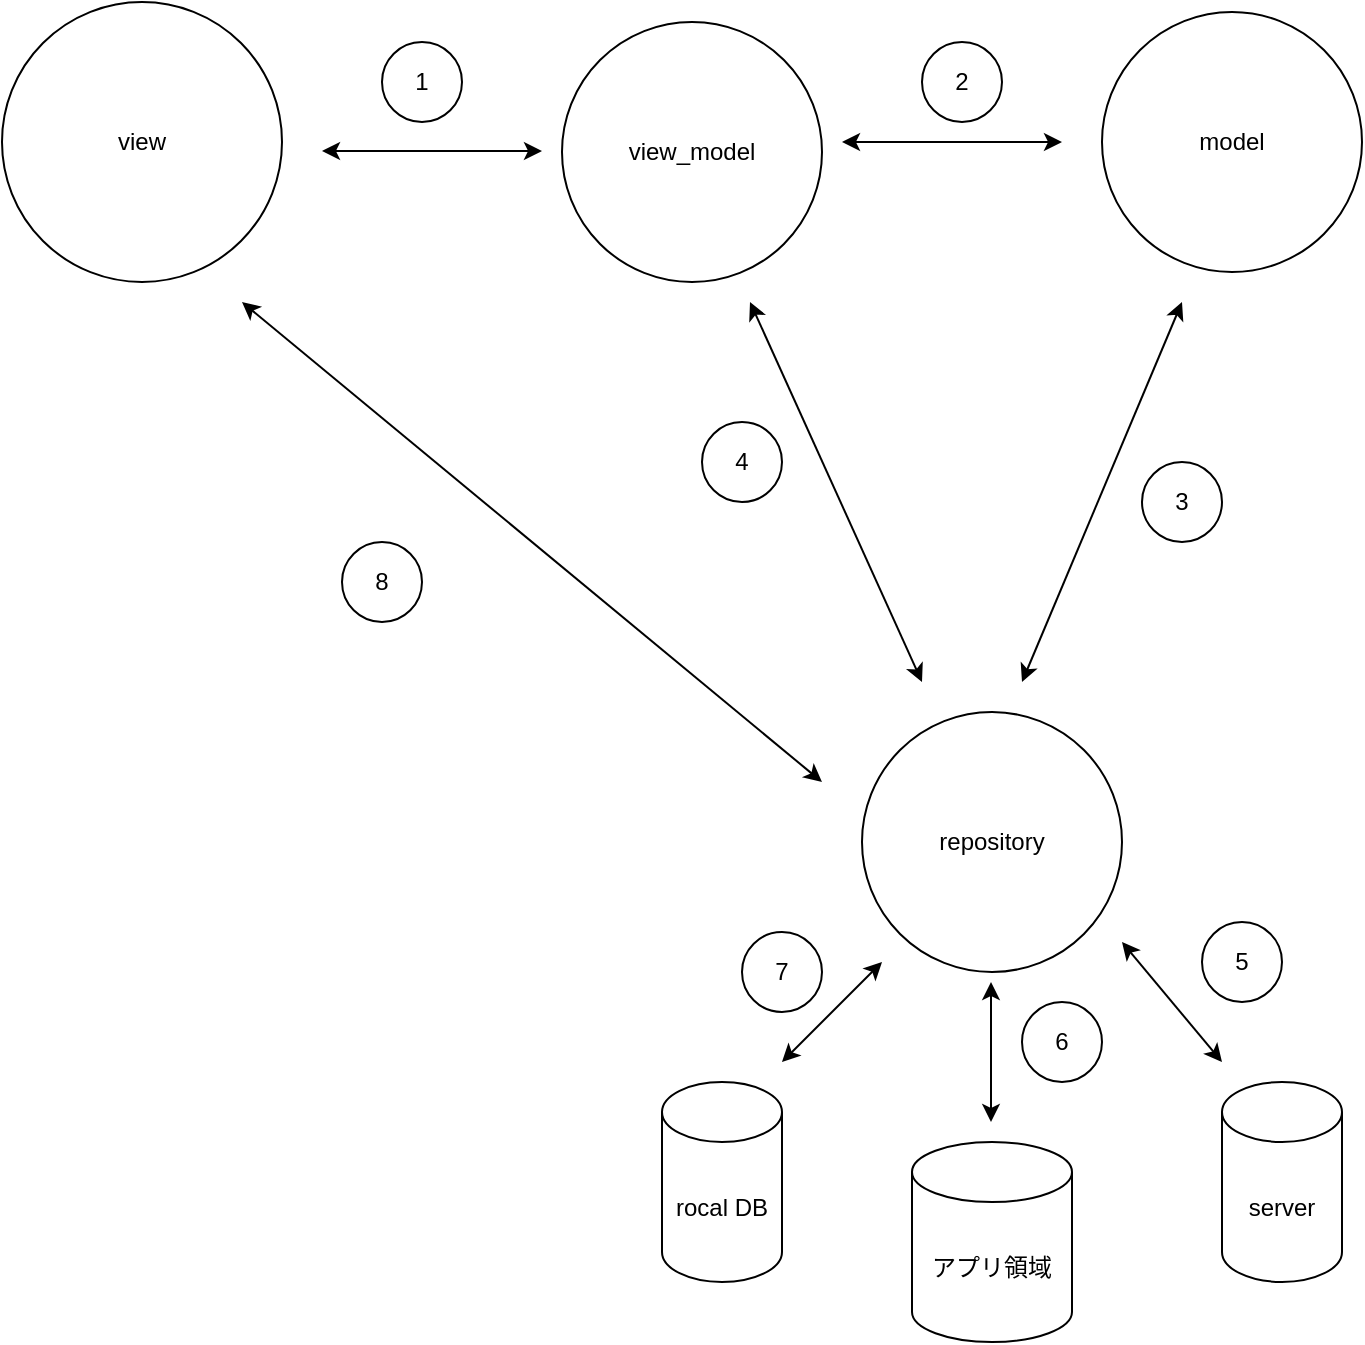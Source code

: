 <mxfile version="20.8.8" type="github">
  <diagram id="prtHgNgQTEPvFCAcTncT" name="Page-1">
    <mxGraphModel dx="1434" dy="803" grid="1" gridSize="10" guides="1" tooltips="1" connect="1" arrows="1" fold="1" page="1" pageScale="1" pageWidth="827" pageHeight="1169" math="0" shadow="0">
      <root>
        <mxCell id="0" />
        <mxCell id="1" parent="0" />
        <mxCell id="_grzxD2Xz4BJa7TSrQb1-2" value="view" style="ellipse;whiteSpace=wrap;html=1;aspect=fixed;" vertex="1" parent="1">
          <mxGeometry x="40" y="80" width="140" height="140" as="geometry" />
        </mxCell>
        <mxCell id="_grzxD2Xz4BJa7TSrQb1-7" value="" style="endArrow=classic;startArrow=classic;html=1;rounded=0;" edge="1" parent="1">
          <mxGeometry width="50" height="50" relative="1" as="geometry">
            <mxPoint x="200" y="154.5" as="sourcePoint" />
            <mxPoint x="310" y="154.5" as="targetPoint" />
            <Array as="points">
              <mxPoint x="260" y="154.5" />
            </Array>
          </mxGeometry>
        </mxCell>
        <mxCell id="_grzxD2Xz4BJa7TSrQb1-8" value="view_model" style="ellipse;whiteSpace=wrap;html=1;aspect=fixed;" vertex="1" parent="1">
          <mxGeometry x="320" y="90" width="130" height="130" as="geometry" />
        </mxCell>
        <mxCell id="_grzxD2Xz4BJa7TSrQb1-9" value="model" style="ellipse;whiteSpace=wrap;html=1;aspect=fixed;" vertex="1" parent="1">
          <mxGeometry x="590" y="85" width="130" height="130" as="geometry" />
        </mxCell>
        <mxCell id="_grzxD2Xz4BJa7TSrQb1-10" value="repository" style="ellipse;whiteSpace=wrap;html=1;aspect=fixed;" vertex="1" parent="1">
          <mxGeometry x="470" y="435" width="130" height="130" as="geometry" />
        </mxCell>
        <mxCell id="_grzxD2Xz4BJa7TSrQb1-11" value="" style="endArrow=classic;startArrow=classic;html=1;rounded=0;" edge="1" parent="1">
          <mxGeometry width="50" height="50" relative="1" as="geometry">
            <mxPoint x="460" y="150" as="sourcePoint" />
            <mxPoint x="570" y="150" as="targetPoint" />
            <Array as="points" />
          </mxGeometry>
        </mxCell>
        <mxCell id="_grzxD2Xz4BJa7TSrQb1-13" value="" style="endArrow=classic;startArrow=classic;html=1;rounded=0;" edge="1" parent="1">
          <mxGeometry width="50" height="50" relative="1" as="geometry">
            <mxPoint x="550" y="420" as="sourcePoint" />
            <mxPoint x="630" y="230" as="targetPoint" />
          </mxGeometry>
        </mxCell>
        <mxCell id="_grzxD2Xz4BJa7TSrQb1-19" value="" style="endArrow=classic;startArrow=classic;html=1;rounded=0;" edge="1" parent="1">
          <mxGeometry width="50" height="50" relative="1" as="geometry">
            <mxPoint x="430" y="610" as="sourcePoint" />
            <mxPoint x="480" y="560" as="targetPoint" />
          </mxGeometry>
        </mxCell>
        <mxCell id="_grzxD2Xz4BJa7TSrQb1-20" value="rocal DB" style="shape=cylinder3;whiteSpace=wrap;html=1;boundedLbl=1;backgroundOutline=1;size=15;" vertex="1" parent="1">
          <mxGeometry x="370" y="620" width="60" height="100" as="geometry" />
        </mxCell>
        <mxCell id="_grzxD2Xz4BJa7TSrQb1-22" value="" style="endArrow=classic;startArrow=classic;html=1;rounded=0;" edge="1" parent="1">
          <mxGeometry width="50" height="50" relative="1" as="geometry">
            <mxPoint x="650" y="610" as="sourcePoint" />
            <mxPoint x="600" y="550" as="targetPoint" />
          </mxGeometry>
        </mxCell>
        <mxCell id="_grzxD2Xz4BJa7TSrQb1-23" value="server" style="shape=cylinder3;whiteSpace=wrap;html=1;boundedLbl=1;backgroundOutline=1;size=15;" vertex="1" parent="1">
          <mxGeometry x="650" y="620" width="60" height="100" as="geometry" />
        </mxCell>
        <mxCell id="_grzxD2Xz4BJa7TSrQb1-25" value="" style="endArrow=classic;startArrow=classic;html=1;rounded=0;" edge="1" parent="1">
          <mxGeometry width="50" height="50" relative="1" as="geometry">
            <mxPoint x="534.5" y="640" as="sourcePoint" />
            <mxPoint x="534.5" y="570" as="targetPoint" />
          </mxGeometry>
        </mxCell>
        <mxCell id="_grzxD2Xz4BJa7TSrQb1-26" value="アプリ領域" style="shape=cylinder3;whiteSpace=wrap;html=1;boundedLbl=1;backgroundOutline=1;size=15;" vertex="1" parent="1">
          <mxGeometry x="495" y="650" width="80" height="100" as="geometry" />
        </mxCell>
        <mxCell id="_grzxD2Xz4BJa7TSrQb1-28" value="" style="endArrow=classic;startArrow=classic;html=1;rounded=0;" edge="1" parent="1">
          <mxGeometry width="50" height="50" relative="1" as="geometry">
            <mxPoint x="450" y="470" as="sourcePoint" />
            <mxPoint x="160" y="230" as="targetPoint" />
          </mxGeometry>
        </mxCell>
        <mxCell id="_grzxD2Xz4BJa7TSrQb1-31" value="8" style="ellipse;whiteSpace=wrap;html=1;aspect=fixed;" vertex="1" parent="1">
          <mxGeometry x="210" y="350" width="40" height="40" as="geometry" />
        </mxCell>
        <mxCell id="_grzxD2Xz4BJa7TSrQb1-32" value="1" style="ellipse;whiteSpace=wrap;html=1;aspect=fixed;" vertex="1" parent="1">
          <mxGeometry x="230" y="100" width="40" height="40" as="geometry" />
        </mxCell>
        <mxCell id="_grzxD2Xz4BJa7TSrQb1-33" value="2" style="ellipse;whiteSpace=wrap;html=1;aspect=fixed;" vertex="1" parent="1">
          <mxGeometry x="500" y="100" width="40" height="40" as="geometry" />
        </mxCell>
        <mxCell id="_grzxD2Xz4BJa7TSrQb1-38" value="5" style="ellipse;whiteSpace=wrap;html=1;aspect=fixed;" vertex="1" parent="1">
          <mxGeometry x="640" y="540" width="40" height="40" as="geometry" />
        </mxCell>
        <mxCell id="_grzxD2Xz4BJa7TSrQb1-39" value="6" style="ellipse;whiteSpace=wrap;html=1;aspect=fixed;" vertex="1" parent="1">
          <mxGeometry x="550" y="580" width="40" height="40" as="geometry" />
        </mxCell>
        <mxCell id="_grzxD2Xz4BJa7TSrQb1-40" value="7" style="ellipse;whiteSpace=wrap;html=1;aspect=fixed;" vertex="1" parent="1">
          <mxGeometry x="410" y="545" width="40" height="40" as="geometry" />
        </mxCell>
        <mxCell id="_grzxD2Xz4BJa7TSrQb1-42" value="" style="endArrow=classic;startArrow=classic;html=1;rounded=0;" edge="1" parent="1">
          <mxGeometry width="50" height="50" relative="1" as="geometry">
            <mxPoint x="500" y="420" as="sourcePoint" />
            <mxPoint x="414" y="230" as="targetPoint" />
          </mxGeometry>
        </mxCell>
        <mxCell id="_grzxD2Xz4BJa7TSrQb1-43" value="3" style="ellipse;whiteSpace=wrap;html=1;aspect=fixed;" vertex="1" parent="1">
          <mxGeometry x="610" y="310" width="40" height="40" as="geometry" />
        </mxCell>
        <mxCell id="_grzxD2Xz4BJa7TSrQb1-44" value="4" style="ellipse;whiteSpace=wrap;html=1;aspect=fixed;" vertex="1" parent="1">
          <mxGeometry x="390" y="290" width="40" height="40" as="geometry" />
        </mxCell>
      </root>
    </mxGraphModel>
  </diagram>
</mxfile>
